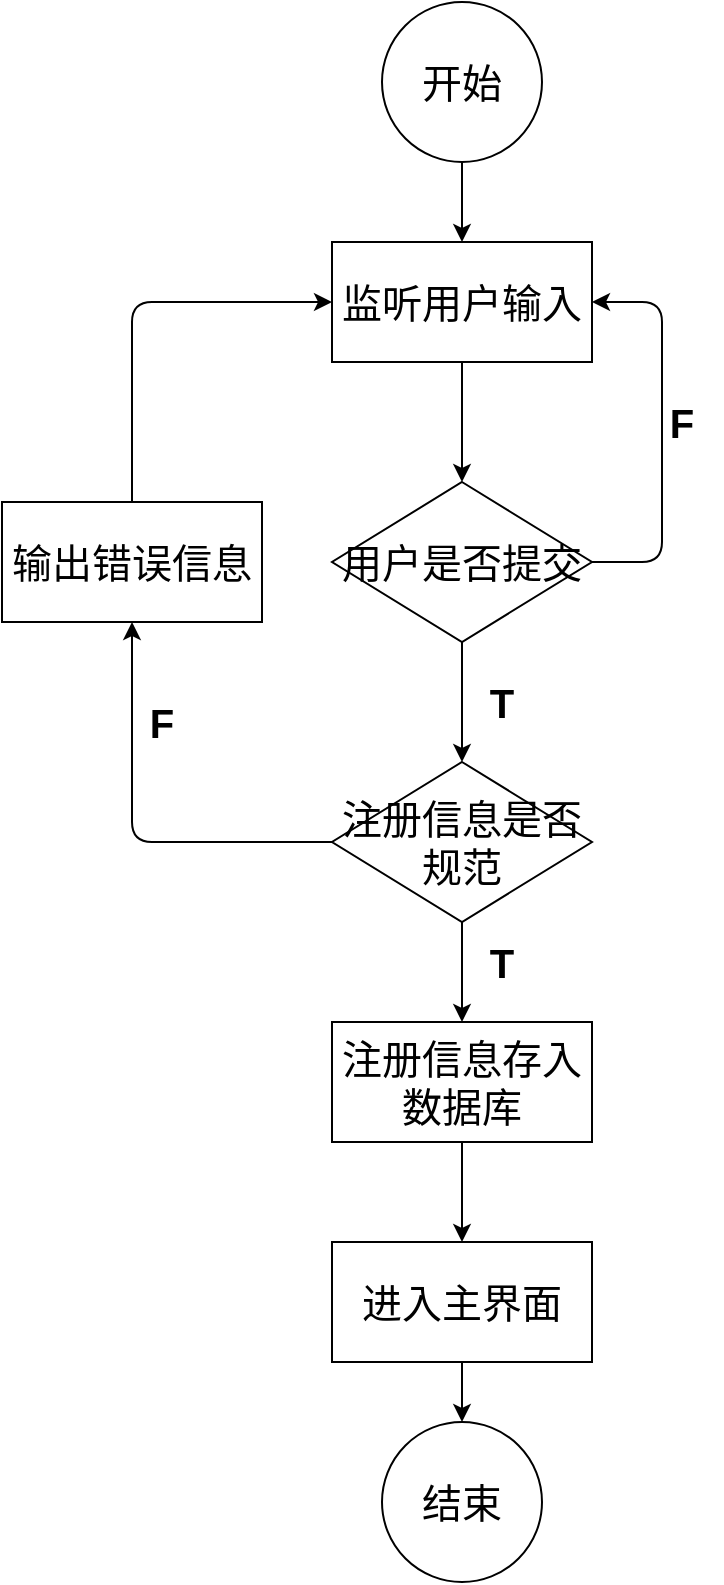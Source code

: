 <mxfile version="13.9.9" type="device"><diagram id="5DfYnTiDKGcbavipazg6" name="第 1 页"><mxGraphModel dx="2953" dy="914" grid="1" gridSize="10" guides="1" tooltips="1" connect="1" arrows="1" fold="1" page="1" pageScale="1" pageWidth="827" pageHeight="1169" math="0" shadow="0"><root><mxCell id="0"/><mxCell id="1" parent="0"/><mxCell id="dh0LoNX-IYdIi_5JDWaK-1" value="&lt;font style=&quot;font-size: 20px&quot;&gt;开始&lt;/font&gt;" style="ellipse;whiteSpace=wrap;html=1;aspect=fixed;" vertex="1" parent="1"><mxGeometry x="150" y="30" width="80" height="80" as="geometry"/></mxCell><mxCell id="dh0LoNX-IYdIi_5JDWaK-2" value="&lt;font style=&quot;font-size: 20px&quot;&gt;监听用户输入&lt;/font&gt;" style="rounded=0;whiteSpace=wrap;html=1;" vertex="1" parent="1"><mxGeometry x="125" y="150" width="130" height="60" as="geometry"/></mxCell><mxCell id="dh0LoNX-IYdIi_5JDWaK-3" value="&lt;font style=&quot;font-size: 20px&quot;&gt;用户是否提交&lt;/font&gt;" style="rhombus;whiteSpace=wrap;html=1;" vertex="1" parent="1"><mxGeometry x="125" y="270" width="130" height="80" as="geometry"/></mxCell><mxCell id="dh0LoNX-IYdIi_5JDWaK-4" value="" style="endArrow=classic;html=1;" edge="1" parent="1" source="dh0LoNX-IYdIi_5JDWaK-1" target="dh0LoNX-IYdIi_5JDWaK-2"><mxGeometry width="50" height="50" relative="1" as="geometry"><mxPoint x="270" y="310" as="sourcePoint"/><mxPoint x="320" y="260" as="targetPoint"/></mxGeometry></mxCell><mxCell id="dh0LoNX-IYdIi_5JDWaK-5" value="" style="endArrow=classic;html=1;" edge="1" parent="1" source="dh0LoNX-IYdIi_5JDWaK-2" target="dh0LoNX-IYdIi_5JDWaK-3"><mxGeometry width="50" height="50" relative="1" as="geometry"><mxPoint x="270" y="310" as="sourcePoint"/><mxPoint x="320" y="260" as="targetPoint"/></mxGeometry></mxCell><mxCell id="dh0LoNX-IYdIi_5JDWaK-6" value="" style="edgeStyle=segmentEdgeStyle;endArrow=classic;html=1;" edge="1" parent="1" source="dh0LoNX-IYdIi_5JDWaK-3" target="dh0LoNX-IYdIi_5JDWaK-2"><mxGeometry width="50" height="50" relative="1" as="geometry"><mxPoint x="270" y="310" as="sourcePoint"/><mxPoint x="320" y="170" as="targetPoint"/><Array as="points"><mxPoint x="290" y="310"/><mxPoint x="290" y="180"/></Array></mxGeometry></mxCell><mxCell id="dh0LoNX-IYdIi_5JDWaK-7" value="&lt;font style=&quot;font-size: 20px&quot;&gt;&lt;b&gt;F&lt;/b&gt;&lt;/font&gt;" style="text;html=1;strokeColor=none;fillColor=none;align=center;verticalAlign=middle;whiteSpace=wrap;rounded=0;" vertex="1" parent="1"><mxGeometry x="280" y="230" width="40" height="20" as="geometry"/></mxCell><mxCell id="dh0LoNX-IYdIi_5JDWaK-8" value="&lt;font style=&quot;font-size: 20px&quot;&gt;&lt;b&gt;T&lt;/b&gt;&lt;/font&gt;" style="text;html=1;strokeColor=none;fillColor=none;align=center;verticalAlign=middle;whiteSpace=wrap;rounded=0;" vertex="1" parent="1"><mxGeometry x="190" y="370" width="40" height="20" as="geometry"/></mxCell><mxCell id="dh0LoNX-IYdIi_5JDWaK-9" value="&lt;span style=&quot;font-size: 20px&quot;&gt;注册信息是否规范&lt;/span&gt;" style="rhombus;whiteSpace=wrap;html=1;" vertex="1" parent="1"><mxGeometry x="125" y="410" width="130" height="80" as="geometry"/></mxCell><mxCell id="dh0LoNX-IYdIi_5JDWaK-10" value="" style="endArrow=classic;html=1;" edge="1" parent="1" source="dh0LoNX-IYdIi_5JDWaK-3" target="dh0LoNX-IYdIi_5JDWaK-9"><mxGeometry width="50" height="50" relative="1" as="geometry"><mxPoint x="270" y="410" as="sourcePoint"/><mxPoint x="320" y="360" as="targetPoint"/></mxGeometry></mxCell><mxCell id="dh0LoNX-IYdIi_5JDWaK-11" value="&lt;font style=&quot;font-size: 20px&quot;&gt;输出错误信息&lt;/font&gt;" style="rounded=0;whiteSpace=wrap;html=1;" vertex="1" parent="1"><mxGeometry x="-40" y="280" width="130" height="60" as="geometry"/></mxCell><mxCell id="dh0LoNX-IYdIi_5JDWaK-12" value="" style="edgeStyle=segmentEdgeStyle;endArrow=classic;html=1;" edge="1" parent="1" source="dh0LoNX-IYdIi_5JDWaK-9" target="dh0LoNX-IYdIi_5JDWaK-11"><mxGeometry width="50" height="50" relative="1" as="geometry"><mxPoint x="130" y="310" as="sourcePoint"/><mxPoint x="180" y="260" as="targetPoint"/></mxGeometry></mxCell><mxCell id="dh0LoNX-IYdIi_5JDWaK-13" value="&lt;font style=&quot;font-size: 20px&quot;&gt;&lt;b&gt;F&lt;/b&gt;&lt;/font&gt;" style="text;html=1;strokeColor=none;fillColor=none;align=center;verticalAlign=middle;whiteSpace=wrap;rounded=0;" vertex="1" parent="1"><mxGeometry x="20" y="380" width="40" height="20" as="geometry"/></mxCell><mxCell id="dh0LoNX-IYdIi_5JDWaK-14" value="" style="edgeStyle=segmentEdgeStyle;endArrow=classic;html=1;" edge="1" parent="1" source="dh0LoNX-IYdIi_5JDWaK-11" target="dh0LoNX-IYdIi_5JDWaK-2"><mxGeometry width="50" height="50" relative="1" as="geometry"><mxPoint x="130" y="310" as="sourcePoint"/><mxPoint x="180" y="260" as="targetPoint"/><Array as="points"><mxPoint x="25" y="180"/></Array></mxGeometry></mxCell><mxCell id="dh0LoNX-IYdIi_5JDWaK-15" value="&lt;span style=&quot;font-size: 20px&quot;&gt;注册信息存入数据库&lt;/span&gt;" style="rounded=0;whiteSpace=wrap;html=1;" vertex="1" parent="1"><mxGeometry x="125" y="540" width="130" height="60" as="geometry"/></mxCell><mxCell id="dh0LoNX-IYdIi_5JDWaK-16" value="&lt;font style=&quot;font-size: 20px&quot;&gt;结束&lt;/font&gt;" style="ellipse;whiteSpace=wrap;html=1;aspect=fixed;" vertex="1" parent="1"><mxGeometry x="150" y="740" width="80" height="80" as="geometry"/></mxCell><mxCell id="dh0LoNX-IYdIi_5JDWaK-17" value="" style="endArrow=classic;html=1;" edge="1" parent="1" source="dh0LoNX-IYdIi_5JDWaK-9" target="dh0LoNX-IYdIi_5JDWaK-15"><mxGeometry width="50" height="50" relative="1" as="geometry"><mxPoint x="170" y="660" as="sourcePoint"/><mxPoint x="220" y="610" as="targetPoint"/></mxGeometry></mxCell><mxCell id="dh0LoNX-IYdIi_5JDWaK-19" value="&lt;font style=&quot;font-size: 20px&quot;&gt;&lt;b&gt;T&lt;/b&gt;&lt;/font&gt;" style="text;html=1;strokeColor=none;fillColor=none;align=center;verticalAlign=middle;whiteSpace=wrap;rounded=0;" vertex="1" parent="1"><mxGeometry x="190" y="500" width="40" height="20" as="geometry"/></mxCell><mxCell id="dh0LoNX-IYdIi_5JDWaK-20" value="&lt;span style=&quot;font-size: 20px&quot;&gt;进入主界面&lt;/span&gt;" style="rounded=0;whiteSpace=wrap;html=1;" vertex="1" parent="1"><mxGeometry x="125" y="650" width="130" height="60" as="geometry"/></mxCell><mxCell id="dh0LoNX-IYdIi_5JDWaK-21" value="" style="endArrow=classic;html=1;" edge="1" parent="1" source="dh0LoNX-IYdIi_5JDWaK-15" target="dh0LoNX-IYdIi_5JDWaK-20"><mxGeometry width="50" height="50" relative="1" as="geometry"><mxPoint x="280" y="500" as="sourcePoint"/><mxPoint x="330" y="450" as="targetPoint"/></mxGeometry></mxCell><mxCell id="dh0LoNX-IYdIi_5JDWaK-22" value="" style="endArrow=classic;html=1;" edge="1" parent="1" source="dh0LoNX-IYdIi_5JDWaK-20" target="dh0LoNX-IYdIi_5JDWaK-16"><mxGeometry width="50" height="50" relative="1" as="geometry"><mxPoint x="280" y="500" as="sourcePoint"/><mxPoint x="330" y="450" as="targetPoint"/></mxGeometry></mxCell></root></mxGraphModel></diagram></mxfile>